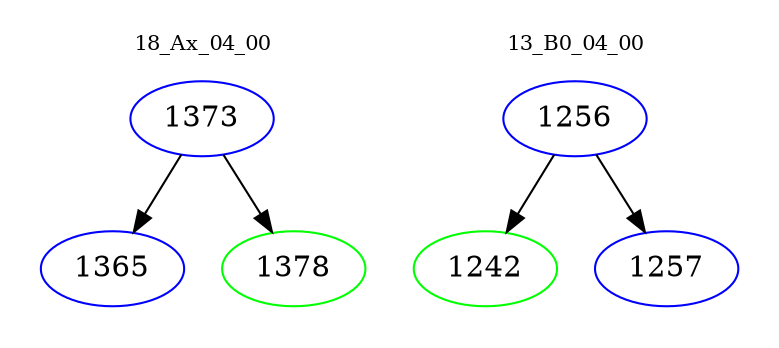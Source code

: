 digraph{
subgraph cluster_0 {
color = white
label = "18_Ax_04_00";
fontsize=10;
T0_1373 [label="1373", color="blue"]
T0_1373 -> T0_1365 [color="black"]
T0_1365 [label="1365", color="blue"]
T0_1373 -> T0_1378 [color="black"]
T0_1378 [label="1378", color="green"]
}
subgraph cluster_1 {
color = white
label = "13_B0_04_00";
fontsize=10;
T1_1256 [label="1256", color="blue"]
T1_1256 -> T1_1242 [color="black"]
T1_1242 [label="1242", color="green"]
T1_1256 -> T1_1257 [color="black"]
T1_1257 [label="1257", color="blue"]
}
}
